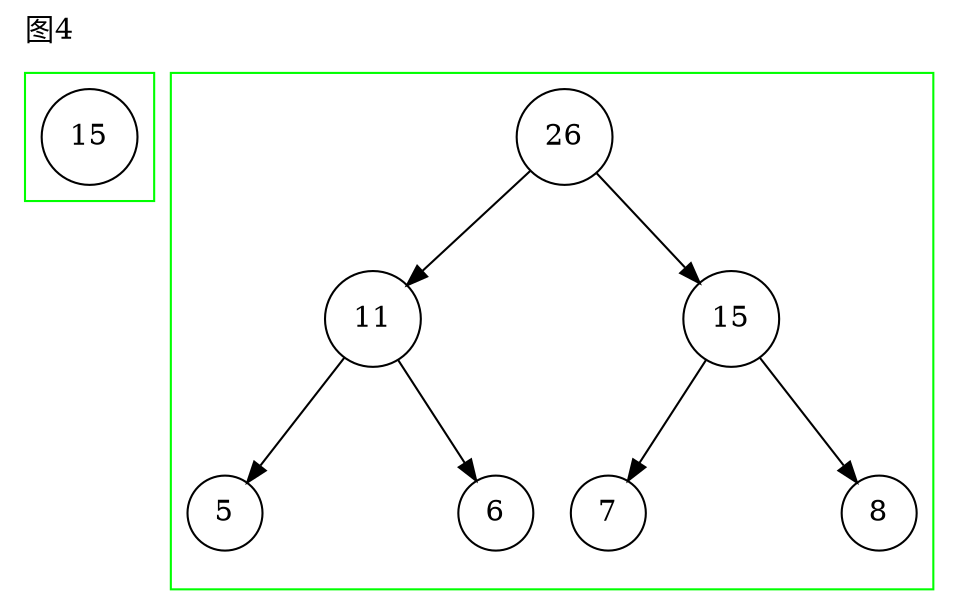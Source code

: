 digraph g{
node[shape=circle];
label="图4";
labeljust=l;
labelloc=t;
subgraph cluster_0 {
pencolor=green;label="";
n21[label=15];
}
subgraph cluster_1 {
pencolor=green;label="";
n22[label=26];
n23[label=11];
n22->n23;
n24[label=5];
n23->n24;
n25[style=invis];
n23->n25[style=invis];
n26[label=6];
n23->n26;
n27[style=invis];
n22->n27[style=invis];
n28[label=15];
n22->n28;
n29[label=7];
n28->n29;
n30[style=invis];
n28->n30[style=invis];
n31[label=8];
n28->n31;
}
}
